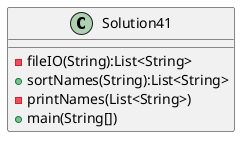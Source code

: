 @startuml
class Solution41{
    -fileIO(String):List<String>
    +sortNames(String):List<String>
    -printNames(List<String>)
    +main(String[])
}

@enduml